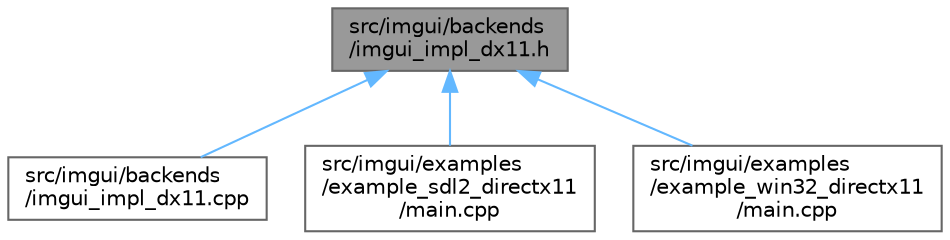 digraph "src/imgui/backends/imgui_impl_dx11.h"
{
 // LATEX_PDF_SIZE
  bgcolor="transparent";
  edge [fontname=Helvetica,fontsize=10,labelfontname=Helvetica,labelfontsize=10];
  node [fontname=Helvetica,fontsize=10,shape=box,height=0.2,width=0.4];
  Node1 [id="Node000001",label="src/imgui/backends\l/imgui_impl_dx11.h",height=0.2,width=0.4,color="gray40", fillcolor="grey60", style="filled", fontcolor="black",tooltip=" "];
  Node1 -> Node2 [id="edge4_Node000001_Node000002",dir="back",color="steelblue1",style="solid",tooltip=" "];
  Node2 [id="Node000002",label="src/imgui/backends\l/imgui_impl_dx11.cpp",height=0.2,width=0.4,color="grey40", fillcolor="white", style="filled",URL="$imgui__impl__dx11_8cpp.html",tooltip=" "];
  Node1 -> Node3 [id="edge5_Node000001_Node000003",dir="back",color="steelblue1",style="solid",tooltip=" "];
  Node3 [id="Node000003",label="src/imgui/examples\l/example_sdl2_directx11\l/main.cpp",height=0.2,width=0.4,color="grey40", fillcolor="white", style="filled",URL="$imgui_2examples_2example__sdl2__directx11_2main_8cpp.html",tooltip=" "];
  Node1 -> Node4 [id="edge6_Node000001_Node000004",dir="back",color="steelblue1",style="solid",tooltip=" "];
  Node4 [id="Node000004",label="src/imgui/examples\l/example_win32_directx11\l/main.cpp",height=0.2,width=0.4,color="grey40", fillcolor="white", style="filled",URL="$imgui_2examples_2example__win32__directx11_2main_8cpp.html",tooltip=" "];
}
